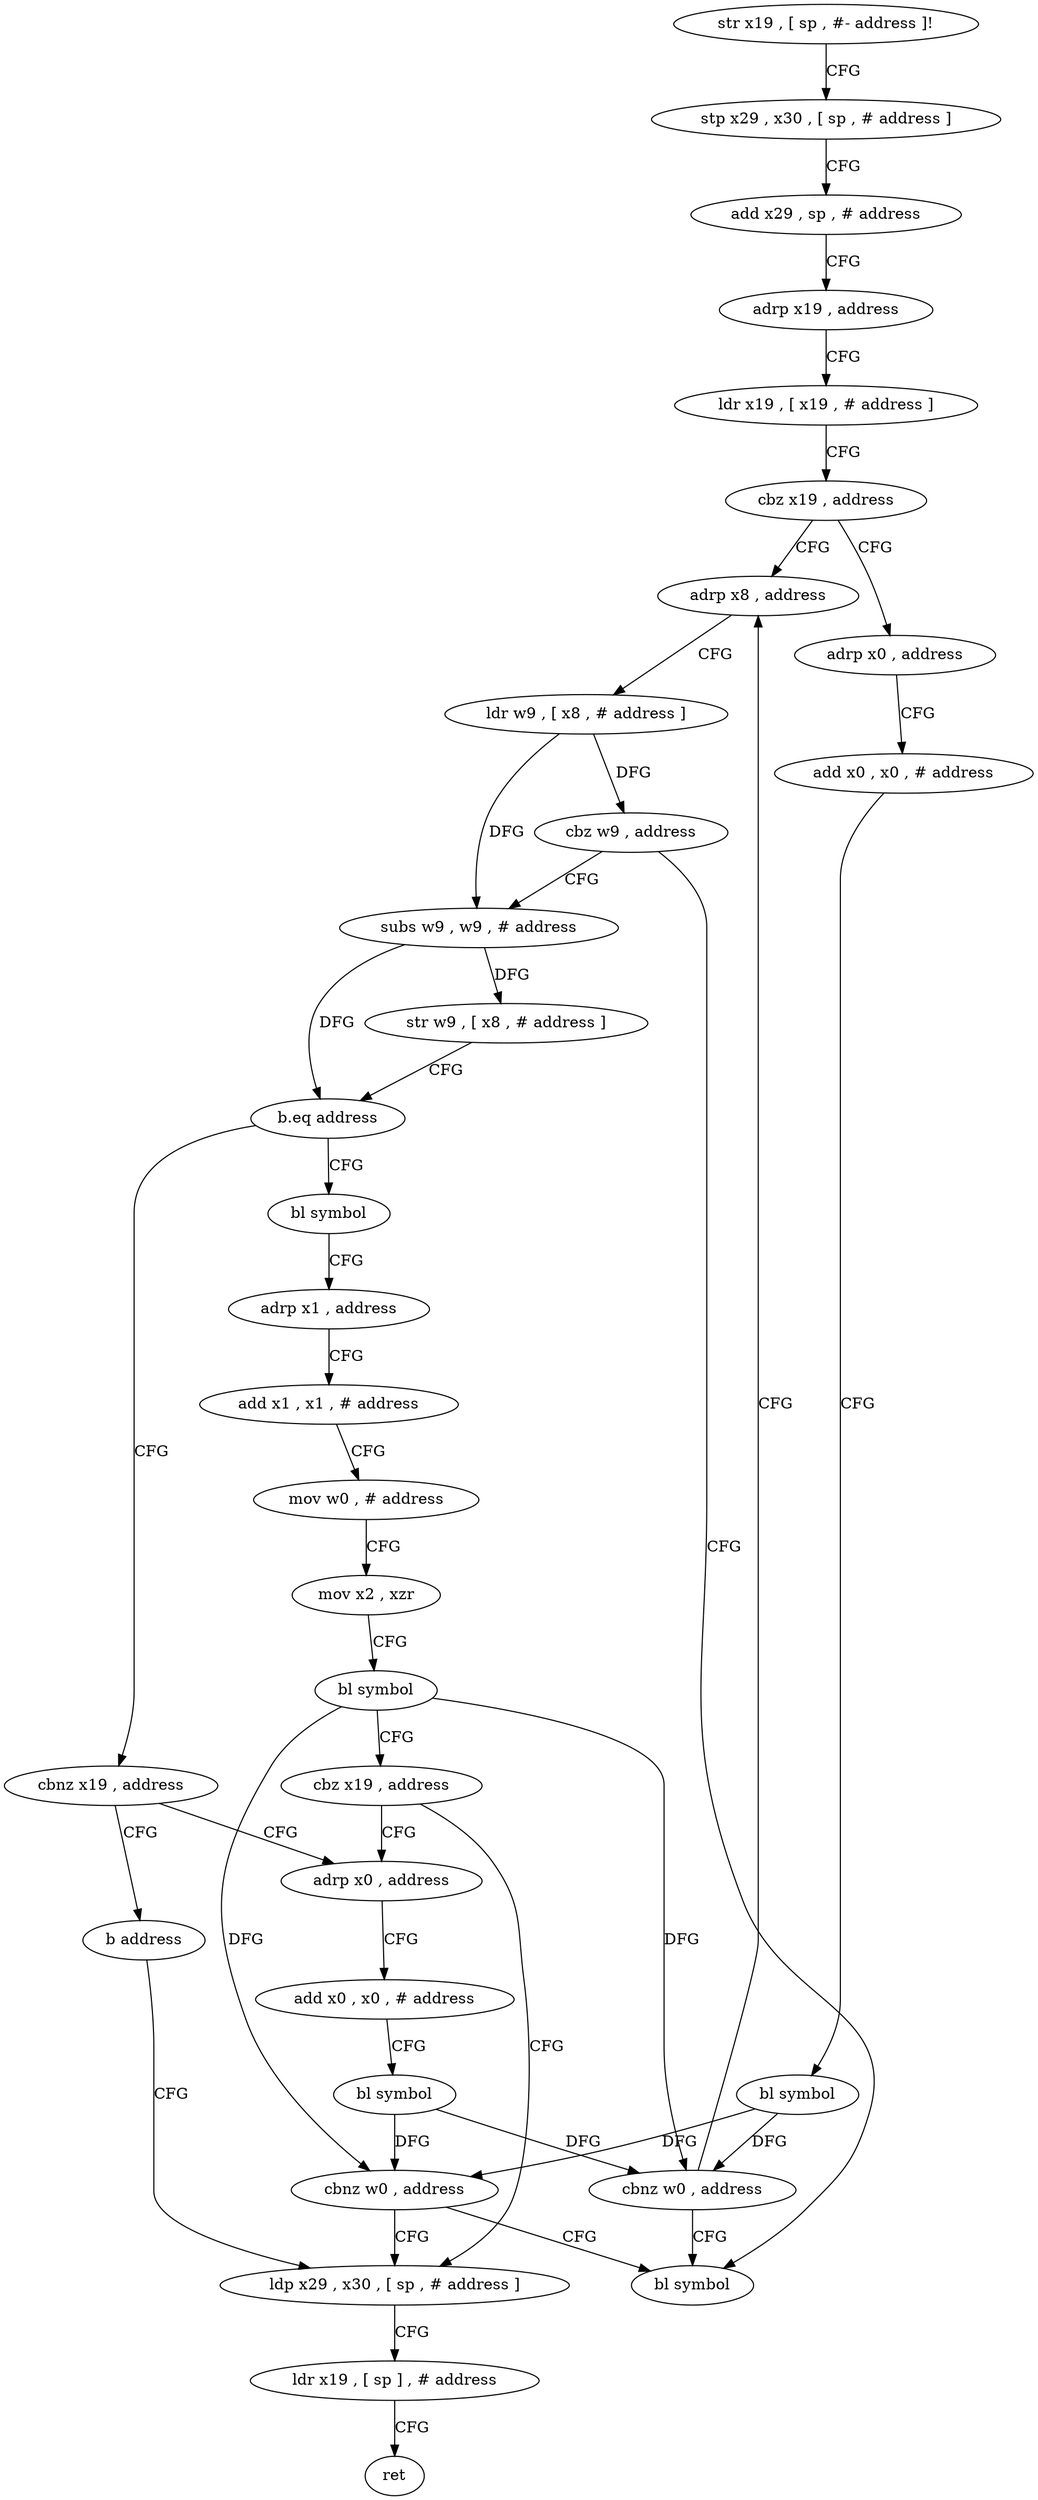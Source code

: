 digraph "func" {
"151840" [label = "str x19 , [ sp , #- address ]!" ]
"151844" [label = "stp x29 , x30 , [ sp , # address ]" ]
"151848" [label = "add x29 , sp , # address" ]
"151852" [label = "adrp x19 , address" ]
"151856" [label = "ldr x19 , [ x19 , # address ]" ]
"151860" [label = "cbz x19 , address" ]
"151880" [label = "adrp x8 , address" ]
"151864" [label = "adrp x0 , address" ]
"151884" [label = "ldr w9 , [ x8 , # address ]" ]
"151888" [label = "cbz w9 , address" ]
"151968" [label = "bl symbol" ]
"151892" [label = "subs w9 , w9 , # address" ]
"151868" [label = "add x0 , x0 , # address" ]
"151872" [label = "bl symbol" ]
"151876" [label = "cbnz w0 , address" ]
"151896" [label = "str w9 , [ x8 , # address ]" ]
"151900" [label = "b.eq address" ]
"151912" [label = "bl symbol" ]
"151904" [label = "cbnz x19 , address" ]
"151916" [label = "adrp x1 , address" ]
"151920" [label = "add x1 , x1 , # address" ]
"151924" [label = "mov w0 , # address" ]
"151928" [label = "mov x2 , xzr" ]
"151932" [label = "bl symbol" ]
"151936" [label = "cbz x19 , address" ]
"151956" [label = "ldp x29 , x30 , [ sp , # address ]" ]
"151940" [label = "adrp x0 , address" ]
"151908" [label = "b address" ]
"151960" [label = "ldr x19 , [ sp ] , # address" ]
"151964" [label = "ret" ]
"151944" [label = "add x0 , x0 , # address" ]
"151948" [label = "bl symbol" ]
"151952" [label = "cbnz w0 , address" ]
"151840" -> "151844" [ label = "CFG" ]
"151844" -> "151848" [ label = "CFG" ]
"151848" -> "151852" [ label = "CFG" ]
"151852" -> "151856" [ label = "CFG" ]
"151856" -> "151860" [ label = "CFG" ]
"151860" -> "151880" [ label = "CFG" ]
"151860" -> "151864" [ label = "CFG" ]
"151880" -> "151884" [ label = "CFG" ]
"151864" -> "151868" [ label = "CFG" ]
"151884" -> "151888" [ label = "DFG" ]
"151884" -> "151892" [ label = "DFG" ]
"151888" -> "151968" [ label = "CFG" ]
"151888" -> "151892" [ label = "CFG" ]
"151892" -> "151896" [ label = "DFG" ]
"151892" -> "151900" [ label = "DFG" ]
"151868" -> "151872" [ label = "CFG" ]
"151872" -> "151876" [ label = "DFG" ]
"151872" -> "151952" [ label = "DFG" ]
"151876" -> "151968" [ label = "CFG" ]
"151876" -> "151880" [ label = "CFG" ]
"151896" -> "151900" [ label = "CFG" ]
"151900" -> "151912" [ label = "CFG" ]
"151900" -> "151904" [ label = "CFG" ]
"151912" -> "151916" [ label = "CFG" ]
"151904" -> "151940" [ label = "CFG" ]
"151904" -> "151908" [ label = "CFG" ]
"151916" -> "151920" [ label = "CFG" ]
"151920" -> "151924" [ label = "CFG" ]
"151924" -> "151928" [ label = "CFG" ]
"151928" -> "151932" [ label = "CFG" ]
"151932" -> "151936" [ label = "CFG" ]
"151932" -> "151876" [ label = "DFG" ]
"151932" -> "151952" [ label = "DFG" ]
"151936" -> "151956" [ label = "CFG" ]
"151936" -> "151940" [ label = "CFG" ]
"151956" -> "151960" [ label = "CFG" ]
"151940" -> "151944" [ label = "CFG" ]
"151908" -> "151956" [ label = "CFG" ]
"151960" -> "151964" [ label = "CFG" ]
"151944" -> "151948" [ label = "CFG" ]
"151948" -> "151952" [ label = "DFG" ]
"151948" -> "151876" [ label = "DFG" ]
"151952" -> "151968" [ label = "CFG" ]
"151952" -> "151956" [ label = "CFG" ]
}
